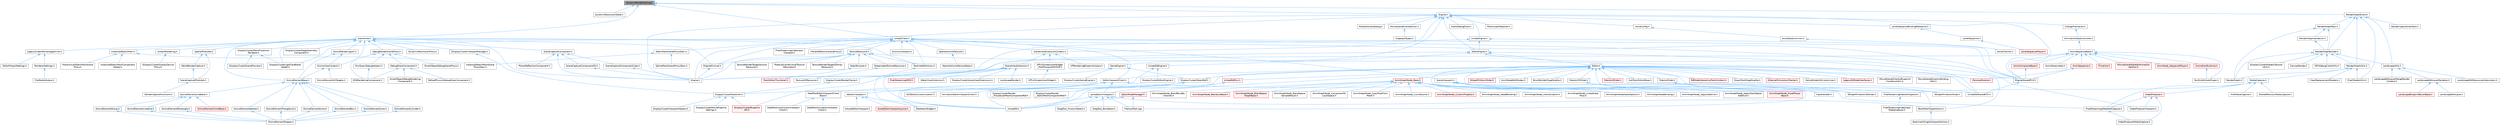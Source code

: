 digraph "DynamicRenderScaling.h"
{
 // INTERACTIVE_SVG=YES
 // LATEX_PDF_SIZE
  bgcolor="transparent";
  edge [fontname=Helvetica,fontsize=10,labelfontname=Helvetica,labelfontsize=10];
  node [fontname=Helvetica,fontsize=10,shape=box,height=0.2,width=0.4];
  Node1 [id="Node000001",label="DynamicRenderScaling.h",height=0.2,width=0.4,color="gray40", fillcolor="grey60", style="filled", fontcolor="black",tooltip=" "];
  Node1 -> Node2 [id="edge1_Node000001_Node000002",dir="back",color="steelblue1",style="solid",tooltip=" "];
  Node2 [id="Node000002",label="DynamicResolutionState.h",height=0.2,width=0.4,color="grey40", fillcolor="white", style="filled",URL="$df/d10/DynamicResolutionState_8h.html",tooltip=" "];
  Node1 -> Node3 [id="edge2_Node000001_Node000003",dir="back",color="steelblue1",style="solid",tooltip=" "];
  Node3 [id="Node000003",label="Engine.h",height=0.2,width=0.4,color="grey40", fillcolor="white", style="filled",URL="$d0/de7/Classes_2Engine_2Engine_8h.html",tooltip=" "];
  Node3 -> Node4 [id="edge3_Node000003_Node000004",dir="back",color="steelblue1",style="solid",tooltip=" "];
  Node4 [id="Node000004",label="AudioDebugDraw.h",height=0.2,width=0.4,color="grey40", fillcolor="white", style="filled",URL="$df/d56/AudioDebugDraw_8h.html",tooltip=" "];
  Node3 -> Node5 [id="edge4_Node000003_Node000005",dir="back",color="steelblue1",style="solid",tooltip=" "];
  Node5 [id="Node000005",label="ChangeTransactor.h",height=0.2,width=0.4,color="grey40", fillcolor="white", style="filled",URL="$d6/da1/ChangeTransactor_8h.html",tooltip=" "];
  Node5 -> Node6 [id="edge5_Node000005_Node000006",dir="back",color="steelblue1",style="solid",tooltip=" "];
  Node6 [id="Node000006",label="IAnimationDataController.h",height=0.2,width=0.4,color="grey40", fillcolor="white", style="filled",URL="$df/d22/IAnimationDataController_8h.html",tooltip=" "];
  Node6 -> Node7 [id="edge6_Node000006_Node000007",dir="back",color="steelblue1",style="solid",tooltip=" "];
  Node7 [id="Node000007",label="AnimSequenceBase.h",height=0.2,width=0.4,color="grey40", fillcolor="white", style="filled",URL="$db/d58/AnimSequenceBase_8h.html",tooltip=" "];
  Node7 -> Node8 [id="edge7_Node000007_Node000008",dir="back",color="steelblue1",style="solid",tooltip=" "];
  Node8 [id="Node000008",label="AnimCompositeBase.h",height=0.2,width=0.4,color="red", fillcolor="#FFF0F0", style="filled",URL="$de/dc9/AnimCompositeBase_8h.html",tooltip=" "];
  Node8 -> Node18 [id="edge8_Node000008_Node000018",dir="back",color="steelblue1",style="solid",tooltip=" "];
  Node18 [id="Node000018",label="EngineSharedPCH.h",height=0.2,width=0.4,color="grey40", fillcolor="white", style="filled",URL="$dc/dbb/EngineSharedPCH_8h.html",tooltip=" "];
  Node18 -> Node19 [id="edge9_Node000018_Node000019",dir="back",color="steelblue1",style="solid",tooltip=" "];
  Node19 [id="Node000019",label="UnrealEdSharedPCH.h",height=0.2,width=0.4,color="grey40", fillcolor="white", style="filled",URL="$d1/de6/UnrealEdSharedPCH_8h.html",tooltip=" "];
  Node7 -> Node22 [id="edge10_Node000007_Node000022",dir="back",color="steelblue1",style="solid",tooltip=" "];
  Node22 [id="Node000022",label="AnimNode_SequencePlayer.h",height=0.2,width=0.4,color="red", fillcolor="#FFF0F0", style="filled",URL="$d6/d7e/AnimNode__SequencePlayer_8h.html",tooltip=" "];
  Node7 -> Node24 [id="edge11_Node000007_Node000024",dir="back",color="steelblue1",style="solid",tooltip=" "];
  Node24 [id="Node000024",label="AnimSequence.h",height=0.2,width=0.4,color="red", fillcolor="#FFF0F0", style="filled",URL="$d0/d8a/AnimSequence_8h.html",tooltip=" "];
  Node24 -> Node18 [id="edge12_Node000024_Node000018",dir="back",color="steelblue1",style="solid",tooltip=" "];
  Node24 -> Node47 [id="edge13_Node000024_Node000047",dir="back",color="steelblue1",style="solid",tooltip=" "];
  Node47 [id="Node000047",label="PersonaModule.h",height=0.2,width=0.4,color="red", fillcolor="#FFF0F0", style="filled",URL="$de/d74/PersonaModule_8h.html",tooltip=" "];
  Node7 -> Node33 [id="edge14_Node000007_Node000033",dir="back",color="steelblue1",style="solid",tooltip=" "];
  Node33 [id="Node000033",label="AnimStreamable.h",height=0.2,width=0.4,color="grey40", fillcolor="white", style="filled",URL="$d1/d46/AnimStreamable_8h.html",tooltip=" "];
  Node7 -> Node49 [id="edge15_Node000007_Node000049",dir="back",color="steelblue1",style="solid",tooltip=" "];
  Node49 [id="Node000049",label="AnimationRuntime.h",height=0.2,width=0.4,color="red", fillcolor="#FFF0F0", style="filled",URL="$da/d93/AnimationRuntime_8h.html",tooltip=" "];
  Node49 -> Node165 [id="edge16_Node000049_Node000165",dir="back",color="steelblue1",style="solid",tooltip=" "];
  Node165 [id="Node000165",label="BuiltInAttributeTypes.h",height=0.2,width=0.4,color="grey40", fillcolor="white", style="filled",URL="$dc/dd0/BuiltInAttributeTypes_8h.html",tooltip=" "];
  Node7 -> Node165 [id="edge17_Node000007_Node000165",dir="back",color="steelblue1",style="solid",tooltip=" "];
  Node7 -> Node15 [id="edge18_Node000007_Node000015",dir="back",color="steelblue1",style="solid",tooltip=" "];
  Node15 [id="Node000015",label="Engine.h",height=0.2,width=0.4,color="grey40", fillcolor="white", style="filled",URL="$d1/d34/Public_2Engine_8h.html",tooltip=" "];
  Node7 -> Node18 [id="edge19_Node000007_Node000018",dir="back",color="steelblue1",style="solid",tooltip=" "];
  Node7 -> Node166 [id="edge20_Node000007_Node000166",dir="back",color="steelblue1",style="solid",tooltip=" "];
  Node166 [id="Node000166",label="ITimeline.h",height=0.2,width=0.4,color="red", fillcolor="#FFF0F0", style="filled",URL="$d9/d1c/ITimeline_8h.html",tooltip=" "];
  Node7 -> Node173 [id="edge21_Node000007_Node000173",dir="back",color="steelblue1",style="solid",tooltip=" "];
  Node173 [id="Node000173",label="MovieSceneSkeletalAnimation\lSection.h",height=0.2,width=0.4,color="red", fillcolor="#FFF0F0", style="filled",URL="$de/d52/MovieSceneSkeletalAnimationSection_8h.html",tooltip=" "];
  Node3 -> Node175 [id="edge22_Node000003_Node000175",dir="back",color="steelblue1",style="solid",tooltip=" "];
  Node175 [id="Node000175",label="EditorEngine.h",height=0.2,width=0.4,color="grey40", fillcolor="white", style="filled",URL="$da/d0c/EditorEngine_8h.html",tooltip=" "];
  Node175 -> Node176 [id="edge23_Node000175_Node000176",dir="back",color="steelblue1",style="solid",tooltip=" "];
  Node176 [id="Node000176",label="BookMarkTypeActions.h",height=0.2,width=0.4,color="grey40", fillcolor="white", style="filled",URL="$d0/d2f/BookMarkTypeActions_8h.html",tooltip=" "];
  Node176 -> Node177 [id="edge24_Node000176_Node000177",dir="back",color="steelblue1",style="solid",tooltip=" "];
  Node177 [id="Node000177",label="BookmarkSingleViewportActions.h",height=0.2,width=0.4,color="grey40", fillcolor="white", style="filled",URL="$d3/dd5/BookmarkSingleViewportActions_8h.html",tooltip=" "];
  Node175 -> Node178 [id="edge25_Node000175_Node000178",dir="back",color="steelblue1",style="solid",tooltip=" "];
  Node178 [id="Node000178",label="Editor.h",height=0.2,width=0.4,color="grey40", fillcolor="white", style="filled",URL="$de/d6e/Editor_8h.html",tooltip=" "];
  Node178 -> Node56 [id="edge26_Node000178_Node000056",dir="back",color="steelblue1",style="solid",tooltip=" "];
  Node56 [id="Node000056",label="AnimGraphNode_Base.h",height=0.2,width=0.4,color="red", fillcolor="#FFF0F0", style="filled",URL="$d0/dfb/AnimGraphNode__Base_8h.html",tooltip=" "];
  Node56 -> Node57 [id="edge27_Node000056_Node000057",dir="back",color="steelblue1",style="solid",tooltip=" "];
  Node57 [id="Node000057",label="AnimGraphNodeAlphaOptions.h",height=0.2,width=0.4,color="grey40", fillcolor="white", style="filled",URL="$d6/df6/AnimGraphNodeAlphaOptions_8h.html",tooltip=" "];
  Node56 -> Node58 [id="edge28_Node000056_Node000058",dir="back",color="steelblue1",style="solid",tooltip=" "];
  Node58 [id="Node000058",label="AnimGraphNodeBinding.h",height=0.2,width=0.4,color="grey40", fillcolor="white", style="filled",URL="$d6/d3b/AnimGraphNodeBinding_8h.html",tooltip=" "];
  Node56 -> Node59 [id="edge29_Node000056_Node000059",dir="back",color="steelblue1",style="solid",tooltip=" "];
  Node59 [id="Node000059",label="AnimGraphNode_ApplyAdditive.h",height=0.2,width=0.4,color="grey40", fillcolor="white", style="filled",URL="$da/d67/AnimGraphNode__ApplyAdditive_8h.html",tooltip=" "];
  Node56 -> Node60 [id="edge30_Node000056_Node000060",dir="back",color="steelblue1",style="solid",tooltip=" "];
  Node60 [id="Node000060",label="AnimGraphNode_ApplyMeshSpace\lAdditive.h",height=0.2,width=0.4,color="grey40", fillcolor="white", style="filled",URL="$dd/dc4/AnimGraphNode__ApplyMeshSpaceAdditive_8h.html",tooltip=" "];
  Node56 -> Node61 [id="edge31_Node000056_Node000061",dir="back",color="steelblue1",style="solid",tooltip=" "];
  Node61 [id="Node000061",label="AnimGraphNode_AssetPlayer\lBase.h",height=0.2,width=0.4,color="red", fillcolor="#FFF0F0", style="filled",URL="$d1/d4f/AnimGraphNode__AssetPlayerBase_8h.html",tooltip=" "];
  Node56 -> Node72 [id="edge32_Node000056_Node000072",dir="back",color="steelblue1",style="solid",tooltip=" "];
  Node72 [id="Node000072",label="AnimGraphNode_BlendBoneBy\lChannel.h",height=0.2,width=0.4,color="grey40", fillcolor="white", style="filled",URL="$de/da9/AnimGraphNode__BlendBoneByChannel_8h.html",tooltip=" "];
  Node56 -> Node73 [id="edge33_Node000056_Node000073",dir="back",color="steelblue1",style="solid",tooltip=" "];
  Node73 [id="Node000073",label="AnimGraphNode_BlendListBase.h",height=0.2,width=0.4,color="red", fillcolor="#FFF0F0", style="filled",URL="$d7/d20/AnimGraphNode__BlendListBase_8h.html",tooltip=" "];
  Node56 -> Node78 [id="edge34_Node000056_Node000078",dir="back",color="steelblue1",style="solid",tooltip=" "];
  Node78 [id="Node000078",label="AnimGraphNode_BlendSpace\lGraphBase.h",height=0.2,width=0.4,color="red", fillcolor="#FFF0F0", style="filled",URL="$d6/d44/AnimGraphNode__BlendSpaceGraphBase_8h.html",tooltip=" "];
  Node56 -> Node81 [id="edge35_Node000056_Node000081",dir="back",color="steelblue1",style="solid",tooltip=" "];
  Node81 [id="Node000081",label="AnimGraphNode_BlendSpace\lSampleResult.h",height=0.2,width=0.4,color="grey40", fillcolor="white", style="filled",URL="$de/df8/AnimGraphNode__BlendSpaceSampleResult_8h.html",tooltip=" "];
  Node56 -> Node82 [id="edge36_Node000056_Node000082",dir="back",color="steelblue1",style="solid",tooltip=" "];
  Node82 [id="Node000082",label="AnimGraphNode_ComponentTo\lLocalSpace.h",height=0.2,width=0.4,color="grey40", fillcolor="white", style="filled",URL="$d1/d3f/AnimGraphNode__ComponentToLocalSpace_8h.html",tooltip=" "];
  Node56 -> Node83 [id="edge37_Node000056_Node000083",dir="back",color="steelblue1",style="solid",tooltip=" "];
  Node83 [id="Node000083",label="AnimGraphNode_CopyPoseFrom\lMesh.h",height=0.2,width=0.4,color="grey40", fillcolor="white", style="filled",URL="$d6/d71/AnimGraphNode__CopyPoseFromMesh_8h.html",tooltip=" "];
  Node56 -> Node84 [id="edge38_Node000056_Node000084",dir="back",color="steelblue1",style="solid",tooltip=" "];
  Node84 [id="Node000084",label="AnimGraphNode_CurveSource.h",height=0.2,width=0.4,color="grey40", fillcolor="white", style="filled",URL="$dc/de5/AnimGraphNode__CurveSource_8h.html",tooltip=" "];
  Node56 -> Node85 [id="edge39_Node000056_Node000085",dir="back",color="steelblue1",style="solid",tooltip=" "];
  Node85 [id="Node000085",label="AnimGraphNode_CustomProperty.h",height=0.2,width=0.4,color="red", fillcolor="#FFF0F0", style="filled",URL="$d8/d3f/AnimGraphNode__CustomProperty_8h.html",tooltip=" "];
  Node56 -> Node89 [id="edge40_Node000056_Node000089",dir="back",color="steelblue1",style="solid",tooltip=" "];
  Node89 [id="Node000089",label="AnimGraphNode_DeadBlending.h",height=0.2,width=0.4,color="grey40", fillcolor="white", style="filled",URL="$d8/d73/AnimGraphNode__DeadBlending_8h.html",tooltip=" "];
  Node56 -> Node90 [id="edge41_Node000056_Node000090",dir="back",color="steelblue1",style="solid",tooltip=" "];
  Node90 [id="Node000090",label="AnimGraphNode_Inertialization.h",height=0.2,width=0.4,color="grey40", fillcolor="white", style="filled",URL="$d7/d66/AnimGraphNode__Inertialization_8h.html",tooltip=" "];
  Node56 -> Node91 [id="edge42_Node000056_Node000091",dir="back",color="steelblue1",style="solid",tooltip=" "];
  Node91 [id="Node000091",label="AnimGraphNode_LinkedInput\lPose.h",height=0.2,width=0.4,color="grey40", fillcolor="white", style="filled",URL="$d7/d8c/AnimGraphNode__LinkedInputPose_8h.html",tooltip=" "];
  Node178 -> Node179 [id="edge43_Node000178_Node000179",dir="back",color="steelblue1",style="solid",tooltip=" "];
  Node179 [id="Node000179",label="AnimNodeEditModes.h",height=0.2,width=0.4,color="grey40", fillcolor="white", style="filled",URL="$db/dde/AnimNodeEditModes_8h.html",tooltip=" "];
  Node178 -> Node176 [id="edge44_Node000178_Node000176",dir="back",color="steelblue1",style="solid",tooltip=" "];
  Node178 -> Node180 [id="edge45_Node000178_Node000180",dir="back",color="steelblue1",style="solid",tooltip=" "];
  Node180 [id="Node000180",label="BrushBuilderDragDropOp.h",height=0.2,width=0.4,color="grey40", fillcolor="white", style="filled",URL="$d9/d56/BrushBuilderDragDropOp_8h.html",tooltip=" "];
  Node178 -> Node181 [id="edge46_Node000178_Node000181",dir="back",color="steelblue1",style="solid",tooltip=" "];
  Node181 [id="Node000181",label="DisplayClusterObjectRef.h",height=0.2,width=0.4,color="grey40", fillcolor="white", style="filled",URL="$d9/d87/DisplayClusterObjectRef_8h.html",tooltip=" "];
  Node181 -> Node182 [id="edge47_Node000181_Node000182",dir="back",color="steelblue1",style="solid",tooltip=" "];
  Node182 [id="Node000182",label="DisplayClusterRender\l_ProceduralMeshComponentRef.h",height=0.2,width=0.4,color="grey40", fillcolor="white", style="filled",URL="$da/dbe/DisplayClusterRender__ProceduralMeshComponentRef_8h.html",tooltip=" "];
  Node181 -> Node183 [id="edge48_Node000181_Node000183",dir="back",color="steelblue1",style="solid",tooltip=" "];
  Node183 [id="Node000183",label="DisplayClusterRender\l_StaticMeshComponentRef.h",height=0.2,width=0.4,color="grey40", fillcolor="white", style="filled",URL="$dd/d84/DisplayClusterRender__StaticMeshComponentRef_8h.html",tooltip=" "];
  Node181 -> Node184 [id="edge49_Node000181_Node000184",dir="back",color="steelblue1",style="solid",tooltip=" "];
  Node184 [id="Node000184",label="DisplayClusterRootActor.h",height=0.2,width=0.4,color="grey40", fillcolor="white", style="filled",URL="$d0/d41/DisplayClusterRootActor_8h.html",tooltip=" "];
  Node184 -> Node185 [id="edge50_Node000184_Node000185",dir="back",color="steelblue1",style="solid",tooltip=" "];
  Node185 [id="Node000185",label="DisplayClusterMoviePipeline\lSettings.h",height=0.2,width=0.4,color="grey40", fillcolor="white", style="filled",URL="$d7/d56/DisplayClusterMoviePipelineSettings_8h.html",tooltip=" "];
  Node184 -> Node186 [id="edge51_Node000184_Node000186",dir="back",color="steelblue1",style="solid",tooltip=" "];
  Node186 [id="Node000186",label="DisplayClusterViewportHelpers.h",height=0.2,width=0.4,color="grey40", fillcolor="white", style="filled",URL="$d6/d8b/DisplayClusterViewportHelpers_8h.html",tooltip=" "];
  Node184 -> Node187 [id="edge52_Node000184_Node000187",dir="back",color="steelblue1",style="solid",tooltip=" "];
  Node187 [id="Node000187",label="IDisplayClusterBlueprint\lAPI.h",height=0.2,width=0.4,color="red", fillcolor="#FFF0F0", style="filled",URL="$d6/dd6/IDisplayClusterBlueprintAPI_8h.html",tooltip=" "];
  Node178 -> Node189 [id="edge53_Node000178_Node000189",dir="back",color="steelblue1",style="solid",tooltip=" "];
  Node189 [id="Node000189",label="EdModeInteractiveToolsContext.h",height=0.2,width=0.4,color="red", fillcolor="#FFF0F0", style="filled",URL="$d7/da4/EdModeInteractiveToolsContext_8h.html",tooltip=" "];
  Node178 -> Node192 [id="edge54_Node000178_Node000192",dir="back",color="steelblue1",style="solid",tooltip=" "];
  Node192 [id="Node000192",label="EditorModeManager.h",height=0.2,width=0.4,color="red", fillcolor="#FFF0F0", style="filled",URL="$d9/dca/EditorModeManager_8h.html",tooltip=" "];
  Node192 -> Node191 [id="edge55_Node000192_Node000191",dir="back",color="steelblue1",style="solid",tooltip=" "];
  Node191 [id="Node000191",label="FractureTool.cpp",height=0.2,width=0.4,color="grey40", fillcolor="white", style="filled",URL="$dc/d9a/FractureTool_8cpp.html",tooltip=" "];
  Node192 -> Node17 [id="edge56_Node000192_Node000017",dir="back",color="steelblue1",style="solid",tooltip=" "];
  Node17 [id="Node000017",label="UnrealEd.h",height=0.2,width=0.4,color="grey40", fillcolor="white", style="filled",URL="$d2/d5f/UnrealEd_8h.html",tooltip=" "];
  Node178 -> Node198 [id="edge57_Node000178_Node000198",dir="back",color="steelblue1",style="solid",tooltip=" "];
  Node198 [id="Node000198",label="EditorViewportClient.h",height=0.2,width=0.4,color="grey40", fillcolor="white", style="filled",URL="$d4/d41/EditorViewportClient_8h.html",tooltip=" "];
  Node198 -> Node199 [id="edge58_Node000198_Node000199",dir="back",color="steelblue1",style="solid",tooltip=" "];
  Node199 [id="Node000199",label="AnimationEditorViewportClient.h",height=0.2,width=0.4,color="grey40", fillcolor="white", style="filled",URL="$d1/d45/AnimationEditorViewportClient_8h.html",tooltip=" "];
  Node198 -> Node200 [id="edge59_Node000198_Node000200",dir="back",color="steelblue1",style="solid",tooltip=" "];
  Node200 [id="Node000200",label="DataflowEditorViewportClient\lBase.h",height=0.2,width=0.4,color="grey40", fillcolor="white", style="filled",URL="$d8/ddd/DataflowEditorViewportClientBase_8h.html",tooltip=" "];
  Node200 -> Node201 [id="edge60_Node000200_Node000201",dir="back",color="steelblue1",style="solid",tooltip=" "];
  Node201 [id="Node000201",label="DataflowConstructionViewport\lClient.h",height=0.2,width=0.4,color="grey40", fillcolor="white", style="filled",URL="$d5/da1/DataflowConstructionViewportClient_8h.html",tooltip=" "];
  Node200 -> Node202 [id="edge61_Node000200_Node000202",dir="back",color="steelblue1",style="solid",tooltip=" "];
  Node202 [id="Node000202",label="DataflowSimulationViewport\lClient.h",height=0.2,width=0.4,color="grey40", fillcolor="white", style="filled",URL="$da/d6a/DataflowSimulationViewportClient_8h.html",tooltip=" "];
  Node198 -> Node203 [id="edge62_Node000198_Node000203",dir="back",color="steelblue1",style="solid",tooltip=" "];
  Node203 [id="Node000203",label="ISCSEditorCustomization.h",height=0.2,width=0.4,color="grey40", fillcolor="white", style="filled",URL="$de/d19/ISCSEditorCustomization_8h.html",tooltip=" "];
  Node198 -> Node204 [id="edge63_Node000198_Node000204",dir="back",color="steelblue1",style="solid",tooltip=" "];
  Node204 [id="Node000204",label="LevelEditorViewport.h",height=0.2,width=0.4,color="grey40", fillcolor="white", style="filled",URL="$d4/ddf/LevelEditorViewport_8h.html",tooltip=" "];
  Node204 -> Node176 [id="edge64_Node000204_Node000176",dir="back",color="steelblue1",style="solid",tooltip=" "];
  Node204 -> Node205 [id="edge65_Node000204_Node000205",dir="back",color="steelblue1",style="solid",tooltip=" "];
  Node205 [id="Node000205",label="DragTool_BoxSelect.h",height=0.2,width=0.4,color="grey40", fillcolor="white", style="filled",URL="$da/dbf/DragTool__BoxSelect_8h.html",tooltip=" "];
  Node204 -> Node206 [id="edge66_Node000204_Node000206",dir="back",color="steelblue1",style="solid",tooltip=" "];
  Node206 [id="Node000206",label="DragTool_FrustumSelect.h",height=0.2,width=0.4,color="grey40", fillcolor="white", style="filled",URL="$db/de7/DragTool__FrustumSelect_8h.html",tooltip=" "];
  Node204 -> Node191 [id="edge67_Node000204_Node000191",dir="back",color="steelblue1",style="solid",tooltip=" "];
  Node204 -> Node17 [id="edge68_Node000204_Node000017",dir="back",color="steelblue1",style="solid",tooltip=" "];
  Node198 -> Node207 [id="edge69_Node000198_Node000207",dir="back",color="steelblue1",style="solid",tooltip=" "];
  Node207 [id="Node000207",label="SEditorViewport.h",height=0.2,width=0.4,color="grey40", fillcolor="white", style="filled",URL="$dd/de0/SEditorViewport_8h.html",tooltip=" "];
  Node207 -> Node208 [id="edge70_Node000207_Node000208",dir="back",color="steelblue1",style="solid",tooltip=" "];
  Node208 [id="Node000208",label="AssetEditorViewportLayout.h",height=0.2,width=0.4,color="red", fillcolor="#FFF0F0", style="filled",URL="$df/d46/AssetEditorViewportLayout_8h.html",tooltip=" "];
  Node207 -> Node216 [id="edge71_Node000207_Node000216",dir="back",color="steelblue1",style="solid",tooltip=" "];
  Node216 [id="Node000216",label="SAssetEditorViewport.h",height=0.2,width=0.4,color="grey40", fillcolor="white", style="filled",URL="$df/d5a/SAssetEditorViewport_8h.html",tooltip=" "];
  Node207 -> Node217 [id="edge72_Node000207_Node000217",dir="back",color="steelblue1",style="solid",tooltip=" "];
  Node217 [id="Node000217",label="SSkeletonWidget.h",height=0.2,width=0.4,color="grey40", fillcolor="white", style="filled",URL="$dd/da7/SSkeletonWidget_8h.html",tooltip=" "];
  Node198 -> Node217 [id="edge73_Node000198_Node000217",dir="back",color="steelblue1",style="solid",tooltip=" "];
  Node198 -> Node17 [id="edge74_Node000198_Node000017",dir="back",color="steelblue1",style="solid",tooltip=" "];
  Node198 -> Node19 [id="edge75_Node000198_Node000019",dir="back",color="steelblue1",style="solid",tooltip=" "];
  Node178 -> Node218 [id="edge76_Node000178_Node000218",dir="back",color="steelblue1",style="solid",tooltip=" "];
  Node218 [id="Node000218",label="ExportTextDragDropOp.h",height=0.2,width=0.4,color="grey40", fillcolor="white", style="filled",URL="$de/d5c/ExportTextDragDropOp_8h.html",tooltip=" "];
  Node178 -> Node219 [id="edge77_Node000178_Node000219",dir="back",color="steelblue1",style="solid",tooltip=" "];
  Node219 [id="Node000219",label="ExternalDirtyActorsTracker.h",height=0.2,width=0.4,color="red", fillcolor="#FFF0F0", style="filled",URL="$db/d89/ExternalDirtyActorsTracker_8h.html",tooltip=" "];
  Node178 -> Node191 [id="edge78_Node000178_Node000191",dir="back",color="steelblue1",style="solid",tooltip=" "];
  Node178 -> Node238 [id="edge79_Node000178_Node000238",dir="back",color="steelblue1",style="solid",tooltip=" "];
  Node238 [id="Node000238",label="GameModeInfoCustomizer.h",height=0.2,width=0.4,color="grey40", fillcolor="white", style="filled",URL="$d5/df3/GameModeInfoCustomizer_8h.html",tooltip=" "];
  Node178 -> Node239 [id="edge80_Node000178_Node000239",dir="back",color="steelblue1",style="solid",tooltip=" "];
  Node239 [id="Node000239",label="LegacyEdModeInterfaces.h",height=0.2,width=0.4,color="red", fillcolor="#FFF0F0", style="filled",URL="$da/d0a/LegacyEdModeInterfaces_8h.html",tooltip=" "];
  Node178 -> Node246 [id="edge81_Node000178_Node000246",dir="back",color="steelblue1",style="solid",tooltip=" "];
  Node246 [id="Node000246",label="MovieSceneDirectorBlueprint\lConditionUtils.h",height=0.2,width=0.4,color="grey40", fillcolor="white", style="filled",URL="$d4/d8a/MovieSceneDirectorBlueprintConditionUtils_8h.html",tooltip=" "];
  Node178 -> Node247 [id="edge82_Node000178_Node000247",dir="back",color="steelblue1",style="solid",tooltip=" "];
  Node247 [id="Node000247",label="MovieSceneDynamicBinding\lUtils.h",height=0.2,width=0.4,color="grey40", fillcolor="white", style="filled",URL="$df/dce/MovieSceneDynamicBindingUtils_8h.html",tooltip=" "];
  Node178 -> Node47 [id="edge83_Node000178_Node000047",dir="back",color="steelblue1",style="solid",tooltip=" "];
  Node178 -> Node248 [id="edge84_Node000178_Node000248",dir="back",color="steelblue1",style="solid",tooltip=" "];
  Node248 [id="Node000248",label="SGraphPinNumSlider.h",height=0.2,width=0.4,color="red", fillcolor="#FFF0F0", style="filled",URL="$d5/d00/SGraphPinNumSlider_8h.html",tooltip=" "];
  Node178 -> Node250 [id="edge85_Node000178_Node000250",dir="back",color="steelblue1",style="solid",tooltip=" "];
  Node250 [id="Node000250",label="SGraphPinVector2DSlider.h",height=0.2,width=0.4,color="grey40", fillcolor="white", style="filled",URL="$d7/d05/SGraphPinVector2DSlider_8h.html",tooltip=" "];
  Node178 -> Node251 [id="edge86_Node000178_Node000251",dir="back",color="steelblue1",style="solid",tooltip=" "];
  Node251 [id="Node000251",label="SGraphPinVectorSlider.h",height=0.2,width=0.4,color="grey40", fillcolor="white", style="filled",URL="$dc/d38/SGraphPinVectorSlider_8h.html",tooltip=" "];
  Node178 -> Node252 [id="edge87_Node000178_Node000252",dir="back",color="steelblue1",style="solid",tooltip=" "];
  Node252 [id="Node000252",label="SVector2DSlider.h",height=0.2,width=0.4,color="grey40", fillcolor="white", style="filled",URL="$de/d67/SVector2DSlider_8h.html",tooltip=" "];
  Node252 -> Node250 [id="edge88_Node000252_Node000250",dir="back",color="steelblue1",style="solid",tooltip=" "];
  Node178 -> Node253 [id="edge89_Node000178_Node000253",dir="back",color="steelblue1",style="solid",tooltip=" "];
  Node253 [id="Node000253",label="SVector4Slider.h",height=0.2,width=0.4,color="red", fillcolor="#FFF0F0", style="filled",URL="$d4/dec/SVector4Slider_8h.html",tooltip=" "];
  Node178 -> Node255 [id="edge90_Node000178_Node000255",dir="back",color="steelblue1",style="solid",tooltip=" "];
  Node255 [id="Node000255",label="SVectorSlider.h",height=0.2,width=0.4,color="grey40", fillcolor="white", style="filled",URL="$d2/db5/SVectorSlider_8h.html",tooltip=" "];
  Node255 -> Node251 [id="edge91_Node000255_Node000251",dir="back",color="steelblue1",style="solid",tooltip=" "];
  Node178 -> Node256 [id="edge92_Node000178_Node000256",dir="back",color="steelblue1",style="solid",tooltip=" "];
  Node256 [id="Node000256",label="SubTrackEditorBase.h",height=0.2,width=0.4,color="grey40", fillcolor="white", style="filled",URL="$db/d33/SubTrackEditorBase_8h.html",tooltip=" "];
  Node178 -> Node17 [id="edge93_Node000178_Node000017",dir="back",color="steelblue1",style="solid",tooltip=" "];
  Node178 -> Node257 [id="edge94_Node000178_Node000257",dir="back",color="steelblue1",style="solid",tooltip=" "];
  Node257 [id="Node000257",label="UnrealEdMisc.h",height=0.2,width=0.4,color="red", fillcolor="#FFF0F0", style="filled",URL="$da/d70/UnrealEdMisc_8h.html",tooltip=" "];
  Node257 -> Node204 [id="edge95_Node000257_Node000204",dir="back",color="steelblue1",style="solid",tooltip=" "];
  Node257 -> Node17 [id="edge96_Node000257_Node000017",dir="back",color="steelblue1",style="solid",tooltip=" "];
  Node178 -> Node19 [id="edge97_Node000178_Node000019",dir="back",color="steelblue1",style="solid",tooltip=" "];
  Node175 -> Node17 [id="edge98_Node000175_Node000017",dir="back",color="steelblue1",style="solid",tooltip=" "];
  Node175 -> Node316 [id="edge99_Node000175_Node000316",dir="back",color="steelblue1",style="solid",tooltip=" "];
  Node316 [id="Node000316",label="UnrealEdEngine.h",height=0.2,width=0.4,color="grey40", fillcolor="white", style="filled",URL="$d2/d51/UnrealEdEngine_8h.html",tooltip=" "];
  Node316 -> Node317 [id="edge100_Node000316_Node000317",dir="back",color="steelblue1",style="solid",tooltip=" "];
  Node317 [id="Node000317",label="DisplayClusterEditorEngine.h",height=0.2,width=0.4,color="grey40", fillcolor="white", style="filled",URL="$d3/d58/DisplayClusterEditorEngine_8h.html",tooltip=" "];
  Node316 -> Node17 [id="edge101_Node000316_Node000017",dir="back",color="steelblue1",style="solid",tooltip=" "];
  Node175 -> Node19 [id="edge102_Node000175_Node000019",dir="back",color="steelblue1",style="solid",tooltip=" "];
  Node3 -> Node15 [id="edge103_Node000003_Node000015",dir="back",color="steelblue1",style="solid",tooltip=" "];
  Node3 -> Node18 [id="edge104_Node000003_Node000018",dir="back",color="steelblue1",style="solid",tooltip=" "];
  Node3 -> Node318 [id="edge105_Node000003_Node000318",dir="back",color="steelblue1",style="solid",tooltip=" "];
  Node318 [id="Node000318",label="GameEngine.h",height=0.2,width=0.4,color="grey40", fillcolor="white", style="filled",URL="$d7/d1f/GameEngine_8h.html",tooltip=" "];
  Node318 -> Node319 [id="edge106_Node000318_Node000319",dir="back",color="steelblue1",style="solid",tooltip=" "];
  Node319 [id="Node000319",label="DisplayClusterGameEngine.h",height=0.2,width=0.4,color="grey40", fillcolor="white", style="filled",URL="$da/d8f/DisplayClusterGameEngine_8h.html",tooltip=" "];
  Node318 -> Node181 [id="edge107_Node000318_Node000181",dir="back",color="steelblue1",style="solid",tooltip=" "];
  Node318 -> Node15 [id="edge108_Node000318_Node000015",dir="back",color="steelblue1",style="solid",tooltip=" "];
  Node3 -> Node320 [id="edge109_Node000003_Node000320",dir="back",color="steelblue1",style="solid",tooltip=" "];
  Node320 [id="Node000320",label="LevelSequenceBindingReference.h",height=0.2,width=0.4,color="grey40", fillcolor="white", style="filled",URL="$d9/dbe/LevelSequenceBindingReference_8h.html",tooltip=" "];
  Node320 -> Node321 [id="edge110_Node000320_Node000321",dir="back",color="steelblue1",style="solid",tooltip=" "];
  Node321 [id="Node000321",label="LevelSequence.h",height=0.2,width=0.4,color="grey40", fillcolor="white", style="filled",URL="$de/d1c/LevelSequence_8h.html",tooltip=" "];
  Node321 -> Node322 [id="edge111_Node000321_Node000322",dir="back",color="steelblue1",style="solid",tooltip=" "];
  Node322 [id="Node000322",label="LevelSequencePlayer.h",height=0.2,width=0.4,color="red", fillcolor="#FFF0F0", style="filled",URL="$d0/d5e/LevelSequencePlayer_8h.html",tooltip=" "];
  Node3 -> Node325 [id="edge112_Node000003_Node000325",dir="back",color="steelblue1",style="solid",tooltip=" "];
  Node325 [id="Node000325",label="MallocLeakReporter.h",height=0.2,width=0.4,color="grey40", fillcolor="white", style="filled",URL="$d1/d52/MallocLeakReporter_8h.html",tooltip=" "];
  Node3 -> Node326 [id="edge113_Node000003_Node000326",dir="back",color="steelblue1",style="solid",tooltip=" "];
  Node326 [id="Node000326",label="MediaIOAudioDebug.h",height=0.2,width=0.4,color="grey40", fillcolor="white", style="filled",URL="$d6/d0c/MediaIOAudioDebug_8h.html",tooltip=" "];
  Node3 -> Node327 [id="edge114_Node000003_Node000327",dir="back",color="steelblue1",style="solid",tooltip=" "];
  Node327 [id="Node000327",label="MovieSceneEventSection.h",height=0.2,width=0.4,color="grey40", fillcolor="white", style="filled",URL="$d6/dc4/MovieSceneEventSection_8h.html",tooltip=" "];
  Node327 -> Node328 [id="edge115_Node000327_Node000328",dir="back",color="steelblue1",style="solid",tooltip=" "];
  Node328 [id="Node000328",label="ClipboardTypes.h",height=0.2,width=0.4,color="grey40", fillcolor="white", style="filled",URL="$d2/dc6/ClipboardTypes_8h.html",tooltip=" "];
  Node3 -> Node329 [id="edge116_Node000003_Node000329",dir="back",color="steelblue1",style="solid",tooltip=" "];
  Node329 [id="Node000329",label="SceneViewExtensionContext.h",height=0.2,width=0.4,color="grey40", fillcolor="white", style="filled",URL="$d6/d1c/SceneViewExtensionContext_8h.html",tooltip=" "];
  Node329 -> Node330 [id="edge117_Node000329_Node000330",dir="back",color="steelblue1",style="solid",tooltip=" "];
  Node330 [id="Node000330",label="SceneViewExtension.h",height=0.2,width=0.4,color="grey40", fillcolor="white", style="filled",URL="$d0/d0d/SceneViewExtension_8h.html",tooltip=" "];
  Node330 -> Node331 [id="edge118_Node000330_Node000331",dir="back",color="steelblue1",style="solid",tooltip=" "];
  Node331 [id="Node000331",label="DisplayClusterRenderFrame.h",height=0.2,width=0.4,color="grey40", fillcolor="white", style="filled",URL="$d2/d86/DisplayClusterRenderFrame_8h.html",tooltip=" "];
  Node331 -> Node184 [id="edge119_Node000331_Node000184",dir="back",color="steelblue1",style="solid",tooltip=" "];
  Node330 -> Node332 [id="edge120_Node000330_Node000332",dir="back",color="steelblue1",style="solid",tooltip=" "];
  Node332 [id="Node000332",label="DisplayClusterSceneViewExtensions.h",height=0.2,width=0.4,color="grey40", fillcolor="white", style="filled",URL="$db/dda/DisplayClusterSceneViewExtensions_8h.html",tooltip=" "];
  Node330 -> Node187 [id="edge121_Node000330_Node000187",dir="back",color="steelblue1",style="solid",tooltip=" "];
  Node330 -> Node333 [id="edge122_Node000330_Node000333",dir="back",color="steelblue1",style="solid",tooltip=" "];
  Node333 [id="Node000333",label="LandscapeRender.h",height=0.2,width=0.4,color="grey40", fillcolor="white", style="filled",URL="$df/d67/LandscapeRender_8h.html",tooltip=" "];
  Node330 -> Node334 [id="edge123_Node000330_Node000334",dir="back",color="steelblue1",style="solid",tooltip=" "];
  Node334 [id="Node000334",label="PixelStreamingHMD.h",height=0.2,width=0.4,color="red", fillcolor="#FFF0F0", style="filled",URL="$de/dbd/PixelStreamingHMD_8h.html",tooltip=" "];
  Node330 -> Node336 [id="edge124_Node000330_Node000336",dir="back",color="steelblue1",style="solid",tooltip=" "];
  Node336 [id="Node000336",label="WaterViewExtension.h",height=0.2,width=0.4,color="grey40", fillcolor="white", style="filled",URL="$d0/d46/WaterViewExtension_8h.html",tooltip=" "];
  Node329 -> Node337 [id="edge125_Node000329_Node000337",dir="back",color="steelblue1",style="solid",tooltip=" "];
  Node337 [id="Node000337",label="VPFullScreenUserWidget\l_PostProcessWithSVE.h",height=0.2,width=0.4,color="grey40", fillcolor="white", style="filled",URL="$d3/d04/VPFullScreenUserWidget__PostProcessWithSVE_8h.html",tooltip=" "];
  Node337 -> Node338 [id="edge126_Node000337_Node000338",dir="back",color="steelblue1",style="solid",tooltip=" "];
  Node338 [id="Node000338",label="VPFullScreenUserWidget.h",height=0.2,width=0.4,color="grey40", fillcolor="white", style="filled",URL="$d5/d53/VPFullScreenUserWidget_8h.html",tooltip=" "];
  Node329 -> Node339 [id="edge127_Node000329_Node000339",dir="back",color="steelblue1",style="solid",tooltip=" "];
  Node339 [id="Node000339",label="VPRenderingBlueprintLibrary.h",height=0.2,width=0.4,color="grey40", fillcolor="white", style="filled",URL="$d6/d6f/VPRenderingBlueprintLibrary_8h.html",tooltip=" "];
  Node3 -> Node340 [id="edge128_Node000003_Node000340",dir="back",color="steelblue1",style="solid",tooltip=" "];
  Node340 [id="Node000340",label="StaticMeshSceneProxyDesc.h",height=0.2,width=0.4,color="grey40", fillcolor="white", style="filled",URL="$d0/d31/StaticMeshSceneProxyDesc_8h.html",tooltip=" "];
  Node340 -> Node341 [id="edge129_Node000340_Node000341",dir="back",color="steelblue1",style="solid",tooltip=" "];
  Node341 [id="Node000341",label="InstancedStaticMeshScene\lProxyDesc.h",height=0.2,width=0.4,color="grey40", fillcolor="white", style="filled",URL="$db/dcf/InstancedStaticMeshSceneProxyDesc_8h.html",tooltip=" "];
  Node340 -> Node342 [id="edge130_Node000340_Node000342",dir="back",color="steelblue1",style="solid",tooltip=" "];
  Node342 [id="Node000342",label="SplineMeshSceneProxyDesc.h",height=0.2,width=0.4,color="grey40", fillcolor="white", style="filled",URL="$db/d1b/SplineMeshSceneProxyDesc_8h.html",tooltip=" "];
  Node3 -> Node343 [id="edge131_Node000003_Node000343",dir="back",color="steelblue1",style="solid",tooltip=" "];
  Node343 [id="Node000343",label="UnrealEngine.h",height=0.2,width=0.4,color="grey40", fillcolor="white", style="filled",URL="$d1/d4b/UnrealEngine_8h.html",tooltip=" "];
  Node343 -> Node175 [id="edge132_Node000343_Node000175",dir="back",color="steelblue1",style="solid",tooltip=" "];
  Node343 -> Node15 [id="edge133_Node000343_Node000015",dir="back",color="steelblue1",style="solid",tooltip=" "];
  Node343 -> Node18 [id="edge134_Node000343_Node000018",dir="back",color="steelblue1",style="solid",tooltip=" "];
  Node3 -> Node344 [id="edge135_Node000003_Node000344",dir="back",color="steelblue1",style="solid",tooltip=" "];
  Node344 [id="Node000344",label="VoiceConfig.h",height=0.2,width=0.4,color="grey40", fillcolor="white", style="filled",URL="$d4/dbb/VoiceConfig_8h.html",tooltip=" "];
  Node344 -> Node345 [id="edge136_Node000344_Node000345",dir="back",color="steelblue1",style="solid",tooltip=" "];
  Node345 [id="Node000345",label="VoiceDataCommon.h",height=0.2,width=0.4,color="grey40", fillcolor="white", style="filled",URL="$d0/d91/VoiceDataCommon_8h.html",tooltip=" "];
  Node345 -> Node346 [id="edge137_Node000345_Node000346",dir="back",color="steelblue1",style="solid",tooltip=" "];
  Node346 [id="Node000346",label="VoiceChannel.h",height=0.2,width=0.4,color="grey40", fillcolor="white", style="filled",URL="$d0/da3/VoiceChannel_8h.html",tooltip=" "];
  Node1 -> Node347 [id="edge138_Node000001_Node000347",dir="back",color="steelblue1",style="solid",tooltip=" "];
  Node347 [id="Node000347",label="RenderGraphEvent.h",height=0.2,width=0.4,color="grey40", fillcolor="white", style="filled",URL="$db/dbb/RenderGraphEvent_8h.html",tooltip=" "];
  Node347 -> Node348 [id="edge139_Node000347_Node000348",dir="back",color="steelblue1",style="solid",tooltip=" "];
  Node348 [id="Node000348",label="LandscapeUtils.h",height=0.2,width=0.4,color="grey40", fillcolor="white", style="filled",URL="$d0/dc0/LandscapeUtils_8h.html",tooltip=" "];
  Node348 -> Node349 [id="edge140_Node000348_Node000349",dir="back",color="steelblue1",style="solid",tooltip=" "];
  Node349 [id="Node000349",label="LandscapeEditLayerMergeRender\lContext.h",height=0.2,width=0.4,color="grey40", fillcolor="white", style="filled",URL="$d1/d40/LandscapeEditLayerMergeRenderContext_8h.html",tooltip=" "];
  Node348 -> Node350 [id="edge141_Node000348_Node000350",dir="back",color="steelblue1",style="solid",tooltip=" "];
  Node350 [id="Node000350",label="LandscapeEditLayerRenderer.h",height=0.2,width=0.4,color="grey40", fillcolor="white", style="filled",URL="$d4/ddf/LandscapeEditLayerRenderer_8h.html",tooltip=" "];
  Node350 -> Node351 [id="edge142_Node000350_Node000351",dir="back",color="steelblue1",style="solid",tooltip=" "];
  Node351 [id="Node000351",label="LandscapeBlueprintBrushBase.h",height=0.2,width=0.4,color="red", fillcolor="#FFF0F0", style="filled",URL="$d5/de5/LandscapeBlueprintBrushBase_8h.html",tooltip=" "];
  Node350 -> Node354 [id="edge143_Node000350_Node000354",dir="back",color="steelblue1",style="solid",tooltip=" "];
  Node354 [id="Node000354",label="LandscapeEditLayer.h",height=0.2,width=0.4,color="grey40", fillcolor="white", style="filled",URL="$d2/d34/LandscapeEditLayer_8h.html",tooltip=" "];
  Node348 -> Node358 [id="edge144_Node000348_Node000358",dir="back",color="steelblue1",style="solid",tooltip=" "];
  Node358 [id="Node000358",label="LandscapeEditResourcesSubsystem.h",height=0.2,width=0.4,color="grey40", fillcolor="white", style="filled",URL="$db/d28/LandscapeEditResourcesSubsystem_8h.html",tooltip=" "];
  Node347 -> Node359 [id="edge145_Node000347_Node000359",dir="back",color="steelblue1",style="solid",tooltip=" "];
  Node359 [id="Node000359",label="PixelShaderUtils.h",height=0.2,width=0.4,color="grey40", fillcolor="white", style="filled",URL="$d1/dc7/PixelShaderUtils_8h.html",tooltip=" "];
  Node347 -> Node360 [id="edge146_Node000347_Node000360",dir="back",color="steelblue1",style="solid",tooltip=" "];
  Node360 [id="Node000360",label="RenderCaptureInterface.h",height=0.2,width=0.4,color="grey40", fillcolor="white", style="filled",URL="$da/da8/RenderCaptureInterface_8h.html",tooltip=" "];
  Node347 -> Node361 [id="edge147_Node000347_Node000361",dir="back",color="steelblue1",style="solid",tooltip=" "];
  Node361 [id="Node000361",label="RenderGraphBuilder.h",height=0.2,width=0.4,color="grey40", fillcolor="white", style="filled",URL="$d4/d7b/RenderGraphBuilder_8h.html",tooltip=" "];
  Node361 -> Node362 [id="edge148_Node000361_Node000362",dir="back",color="steelblue1",style="solid",tooltip=" "];
  Node362 [id="Node000362",label="CanvasRender.h",height=0.2,width=0.4,color="grey40", fillcolor="white", style="filled",URL="$d8/d32/CanvasRender_8h.html",tooltip=" "];
  Node361 -> Node363 [id="edge149_Node000361_Node000363",dir="back",color="steelblue1",style="solid",tooltip=" "];
  Node363 [id="Node000363",label="GPUDebugCrashUtils.h",height=0.2,width=0.4,color="grey40", fillcolor="white", style="filled",URL="$d4/df2/GPUDebugCrashUtils_8h.html",tooltip=" "];
  Node361 -> Node364 [id="edge150_Node000361_Node000364",dir="back",color="steelblue1",style="solid",tooltip=" "];
  Node364 [id="Node000364",label="IDisplayClusterShadersTexture\lUtils.h",height=0.2,width=0.4,color="grey40", fillcolor="white", style="filled",URL="$d3/d83/IDisplayClusterShadersTextureUtils_8h.html",tooltip=" "];
  Node361 -> Node348 [id="edge151_Node000361_Node000348",dir="back",color="steelblue1",style="solid",tooltip=" "];
  Node361 -> Node365 [id="edge152_Node000361_Node000365",dir="back",color="steelblue1",style="solid",tooltip=" "];
  Node365 [id="Node000365",label="RenderGraph.h",height=0.2,width=0.4,color="grey40", fillcolor="white", style="filled",URL="$d7/dd9/RenderGraph_8h.html",tooltip=" "];
  Node361 -> Node366 [id="edge153_Node000361_Node000366",dir="back",color="steelblue1",style="solid",tooltip=" "];
  Node366 [id="Node000366",label="RenderGraphUtils.h",height=0.2,width=0.4,color="grey40", fillcolor="white", style="filled",URL="$d6/d45/RenderGraphUtils_8h.html",tooltip=" "];
  Node366 -> Node367 [id="edge154_Node000366_Node000367",dir="back",color="steelblue1",style="solid",tooltip=" "];
  Node367 [id="Node000367",label="ClearReplacementShaders.h",height=0.2,width=0.4,color="grey40", fillcolor="white", style="filled",URL="$d9/d4e/ClearReplacementShaders_8h.html",tooltip=" "];
  Node366 -> Node368 [id="edge155_Node000366_Node000368",dir="back",color="steelblue1",style="solid",tooltip=" "];
  Node368 [id="Node000368",label="MediaCapture.h",height=0.2,width=0.4,color="grey40", fillcolor="white", style="filled",URL="$d2/d9c/MediaCapture_8h.html",tooltip=" "];
  Node368 -> Node369 [id="edge156_Node000368_Node000369",dir="back",color="steelblue1",style="solid",tooltip=" "];
  Node369 [id="Node000369",label="FileMediaCapture.h",height=0.2,width=0.4,color="grey40", fillcolor="white", style="filled",URL="$da/d0b/FileMediaCapture_8h.html",tooltip=" "];
  Node368 -> Node370 [id="edge157_Node000368_Node000370",dir="back",color="steelblue1",style="solid",tooltip=" "];
  Node370 [id="Node000370",label="PixelStreaming2MediaIOCapture.h",height=0.2,width=0.4,color="grey40", fillcolor="white", style="filled",URL="$d3/d67/PixelStreaming2MediaIOCapture_8h.html",tooltip=" "];
  Node370 -> Node371 [id="edge158_Node000370_Node000371",dir="back",color="steelblue1",style="solid",tooltip=" "];
  Node371 [id="Node000371",label="VideoProducerMediaCapture.h",height=0.2,width=0.4,color="grey40", fillcolor="white", style="filled",URL="$db/df1/VideoProducerMediaCapture_8h.html",tooltip=" "];
  Node368 -> Node372 [id="edge159_Node000368_Node000372",dir="back",color="steelblue1",style="solid",tooltip=" "];
  Node372 [id="Node000372",label="PixelStreamingMediaIOCapture.h",height=0.2,width=0.4,color="grey40", fillcolor="white", style="filled",URL="$df/dfa/PixelStreamingMediaIOCapture_8h.html",tooltip=" "];
  Node372 -> Node373 [id="edge160_Node000372_Node000373",dir="back",color="steelblue1",style="solid",tooltip=" "];
  Node373 [id="Node000373",label="PixelStreamingVideoInput\lMediaCapture.h",height=0.2,width=0.4,color="grey40", fillcolor="white", style="filled",URL="$d1/dd3/PixelStreamingVideoInputMediaCapture_8h.html",tooltip=" "];
  Node368 -> Node374 [id="edge161_Node000368_Node000374",dir="back",color="steelblue1",style="solid",tooltip=" "];
  Node374 [id="Node000374",label="SharedMemoryMediaCapture.h",height=0.2,width=0.4,color="grey40", fillcolor="white", style="filled",URL="$d7/d60/SharedMemoryMediaCapture_8h.html",tooltip=" "];
  Node368 -> Node375 [id="edge162_Node000368_Node000375",dir="back",color="steelblue1",style="solid",tooltip=" "];
  Node375 [id="Node000375",label="VideoProducer.h",height=0.2,width=0.4,color="red", fillcolor="#FFF0F0", style="filled",URL="$da/d79/VideoProducer_8h.html",tooltip=" "];
  Node375 -> Node370 [id="edge163_Node000375_Node000370",dir="back",color="steelblue1",style="solid",tooltip=" "];
  Node375 -> Node371 [id="edge164_Node000375_Node000371",dir="back",color="steelblue1",style="solid",tooltip=" "];
  Node375 -> Node386 [id="edge165_Node000375_Node000386",dir="back",color="steelblue1",style="solid",tooltip=" "];
  Node386 [id="Node000386",label="VideoProducerViewport.h",height=0.2,width=0.4,color="grey40", fillcolor="white", style="filled",URL="$d8/d79/VideoProducerViewport_8h.html",tooltip=" "];
  Node366 -> Node359 [id="edge166_Node000366_Node000359",dir="back",color="steelblue1",style="solid",tooltip=" "];
  Node366 -> Node365 [id="edge167_Node000366_Node000365",dir="back",color="steelblue1",style="solid",tooltip=" "];
  Node347 -> Node387 [id="edge168_Node000347_Node000387",dir="back",color="steelblue1",style="solid",tooltip=" "];
  Node387 [id="Node000387",label="RenderGraphPass.h",height=0.2,width=0.4,color="grey40", fillcolor="white", style="filled",URL="$de/d49/RenderGraphPass_8h.html",tooltip=" "];
  Node387 -> Node365 [id="edge169_Node000387_Node000365",dir="back",color="steelblue1",style="solid",tooltip=" "];
  Node387 -> Node361 [id="edge170_Node000387_Node000361",dir="back",color="steelblue1",style="solid",tooltip=" "];
  Node387 -> Node388 [id="edge171_Node000387_Node000388",dir="back",color="steelblue1",style="solid",tooltip=" "];
  Node388 [id="Node000388",label="RenderGraphValidation.h",height=0.2,width=0.4,color="grey40", fillcolor="white", style="filled",URL="$db/dc5/RenderGraphValidation_8h.html",tooltip=" "];
  Node388 -> Node361 [id="edge172_Node000388_Node000361",dir="back",color="steelblue1",style="solid",tooltip=" "];
  Node347 -> Node366 [id="edge173_Node000347_Node000366",dir="back",color="steelblue1",style="solid",tooltip=" "];
  Node1 -> Node389 [id="edge174_Node000001_Node000389",dir="back",color="steelblue1",style="solid",tooltip=" "];
  Node389 [id="Node000389",label="SceneView.h",height=0.2,width=0.4,color="grey40", fillcolor="white", style="filled",URL="$d0/d2a/SceneView_8h.html",tooltip=" "];
  Node389 -> Node390 [id="edge175_Node000389_Node000390",dir="back",color="steelblue1",style="solid",tooltip=" "];
  Node390 [id="Node000390",label="DebugRenderSceneProxy.h",height=0.2,width=0.4,color="grey40", fillcolor="white", style="filled",URL="$dc/db2/DebugRenderSceneProxy_8h.html",tooltip=" "];
  Node390 -> Node391 [id="edge176_Node000390_Node000391",dir="back",color="steelblue1",style="solid",tooltip=" "];
  Node391 [id="Node000391",label="DebugDrawComponent.h",height=0.2,width=0.4,color="grey40", fillcolor="white", style="filled",URL="$d9/dae/DebugDrawComponent_8h.html",tooltip=" "];
  Node391 -> Node392 [id="edge177_Node000391_Node000392",dir="back",color="steelblue1",style="solid",tooltip=" "];
  Node392 [id="Node000392",label="EQSRenderingComponent.h",height=0.2,width=0.4,color="grey40", fillcolor="white", style="filled",URL="$df/d63/EQSRenderingComponent_8h.html",tooltip=" "];
  Node391 -> Node393 [id="edge178_Node000391_Node000393",dir="back",color="steelblue1",style="solid",tooltip=" "];
  Node393 [id="Node000393",label="PathedPhysicsDebugDrawComponent.h",height=0.2,width=0.4,color="grey40", fillcolor="white", style="filled",URL="$d9/dd8/PathedPhysicsDebugDrawComponent_8h.html",tooltip=" "];
  Node391 -> Node394 [id="edge179_Node000391_Node000394",dir="back",color="steelblue1",style="solid",tooltip=" "];
  Node394 [id="Node000394",label="SmartObjectDebugRendering\lComponent.h",height=0.2,width=0.4,color="grey40", fillcolor="white", style="filled",URL="$d2/db9/SmartObjectDebugRenderingComponent_8h.html",tooltip=" "];
  Node390 -> Node392 [id="edge180_Node000390_Node000392",dir="back",color="steelblue1",style="solid",tooltip=" "];
  Node390 -> Node395 [id="edge181_Node000390_Node000395",dir="back",color="steelblue1",style="solid",tooltip=" "];
  Node395 [id="Node000395",label="EnvQueryDebugHelpers.h",height=0.2,width=0.4,color="grey40", fillcolor="white", style="filled",URL="$de/dda/EnvQueryDebugHelpers_8h.html",tooltip=" "];
  Node395 -> Node392 [id="edge182_Node000395_Node000392",dir="back",color="steelblue1",style="solid",tooltip=" "];
  Node390 -> Node396 [id="edge183_Node000390_Node000396",dir="back",color="steelblue1",style="solid",tooltip=" "];
  Node396 [id="Node000396",label="SmartObjectDebugSceneProxy.h",height=0.2,width=0.4,color="grey40", fillcolor="white", style="filled",URL="$dd/df5/SmartObjectDebugSceneProxy_8h.html",tooltip=" "];
  Node389 -> Node397 [id="edge184_Node000389_Node000397",dir="back",color="steelblue1",style="solid",tooltip=" "];
  Node397 [id="Node000397",label="DisplayClusterLightCardEditor\lHelper.h",height=0.2,width=0.4,color="grey40", fillcolor="white", style="filled",URL="$d5/d0b/DisplayClusterLightCardEditorHelper_8h.html",tooltip=" "];
  Node389 -> Node398 [id="edge185_Node000389_Node000398",dir="back",color="steelblue1",style="solid",tooltip=" "];
  Node398 [id="Node000398",label="DisplayClusterMeshProjection\lRenderer.h",height=0.2,width=0.4,color="grey40", fillcolor="white", style="filled",URL="$d5/d85/DisplayClusterMeshProjectionRenderer_8h.html",tooltip=" "];
  Node398 -> Node397 [id="edge186_Node000398_Node000397",dir="back",color="steelblue1",style="solid",tooltip=" "];
  Node398 -> Node399 [id="edge187_Node000398_Node000399",dir="back",color="steelblue1",style="solid",tooltip=" "];
  Node399 [id="Node000399",label="IDisplayClusterScenePreview.h",height=0.2,width=0.4,color="grey40", fillcolor="white", style="filled",URL="$dc/dce/IDisplayClusterScenePreview_8h.html",tooltip=" "];
  Node389 -> Node400 [id="edge188_Node000389_Node000400",dir="back",color="steelblue1",style="solid",tooltip=" "];
  Node400 [id="Node000400",label="DisplayClusterStageGeometry\lComponent.h",height=0.2,width=0.4,color="grey40", fillcolor="white", style="filled",URL="$d2/df3/DisplayClusterStageGeometryComponent_8h.html",tooltip=" "];
  Node389 -> Node401 [id="edge189_Node000389_Node000401",dir="back",color="steelblue1",style="solid",tooltip=" "];
  Node401 [id="Node000401",label="DynamicResolutionProxy.h",height=0.2,width=0.4,color="grey40", fillcolor="white", style="filled",URL="$de/d4c/DynamicResolutionProxy_8h.html",tooltip=" "];
  Node389 -> Node15 [id="edge190_Node000389_Node000015",dir="back",color="steelblue1",style="solid",tooltip=" "];
  Node389 -> Node14 [id="edge191_Node000389_Node000014",dir="back",color="steelblue1",style="solid",tooltip=" "];
  Node14 [id="Node000014",label="EngineMinimal.h",height=0.2,width=0.4,color="grey40", fillcolor="white", style="filled",URL="$d0/d2c/EngineMinimal_8h.html",tooltip=" "];
  Node14 -> Node15 [id="edge192_Node000014_Node000015",dir="back",color="steelblue1",style="solid",tooltip=" "];
  Node389 -> Node18 [id="edge193_Node000389_Node000018",dir="back",color="steelblue1",style="solid",tooltip=" "];
  Node389 -> Node402 [id="edge194_Node000389_Node000402",dir="back",color="steelblue1",style="solid",tooltip=" "];
  Node402 [id="Node000402",label="GizmoElementBase.h",height=0.2,width=0.4,color="grey40", fillcolor="white", style="filled",URL="$d5/d19/GizmoElementBase_8h.html",tooltip=" "];
  Node402 -> Node403 [id="edge195_Node000402_Node000403",dir="back",color="steelblue1",style="solid",tooltip=" "];
  Node403 [id="Node000403",label="GizmoElementArrow.h",height=0.2,width=0.4,color="grey40", fillcolor="white", style="filled",URL="$df/d5b/GizmoElementArrow_8h.html",tooltip=" "];
  Node403 -> Node404 [id="edge196_Node000403_Node000404",dir="back",color="steelblue1",style="solid",tooltip=" "];
  Node404 [id="Node000404",label="GizmoElementShapes.h",height=0.2,width=0.4,color="grey40", fillcolor="white", style="filled",URL="$d9/d54/GizmoElementShapes_8h.html",tooltip=" "];
  Node402 -> Node405 [id="edge197_Node000402_Node000405",dir="back",color="steelblue1",style="solid",tooltip=" "];
  Node405 [id="Node000405",label="GizmoElementBox.h",height=0.2,width=0.4,color="grey40", fillcolor="white", style="filled",URL="$d6/d7f/GizmoElementBox_8h.html",tooltip=" "];
  Node405 -> Node404 [id="edge198_Node000405_Node000404",dir="back",color="steelblue1",style="solid",tooltip=" "];
  Node402 -> Node406 [id="edge199_Node000402_Node000406",dir="back",color="steelblue1",style="solid",tooltip=" "];
  Node406 [id="Node000406",label="GizmoElementCone.h",height=0.2,width=0.4,color="grey40", fillcolor="white", style="filled",URL="$dc/dca/GizmoElementCone_8h.html",tooltip=" "];
  Node406 -> Node404 [id="edge200_Node000406_Node000404",dir="back",color="steelblue1",style="solid",tooltip=" "];
  Node402 -> Node407 [id="edge201_Node000402_Node000407",dir="back",color="steelblue1",style="solid",tooltip=" "];
  Node407 [id="Node000407",label="GizmoElementCylinder.h",height=0.2,width=0.4,color="grey40", fillcolor="white", style="filled",URL="$da/dff/GizmoElementCylinder_8h.html",tooltip=" "];
  Node407 -> Node404 [id="edge202_Node000407_Node000404",dir="back",color="steelblue1",style="solid",tooltip=" "];
  Node402 -> Node408 [id="edge203_Node000402_Node000408",dir="back",color="steelblue1",style="solid",tooltip=" "];
  Node408 [id="Node000408",label="GizmoElementLineBase.h",height=0.2,width=0.4,color="grey40", fillcolor="white", style="filled",URL="$d4/d1b/GizmoElementLineBase_8h.html",tooltip=" "];
  Node408 -> Node409 [id="edge204_Node000408_Node000409",dir="back",color="steelblue1",style="solid",tooltip=" "];
  Node409 [id="Node000409",label="GizmoElementCircleBase.h",height=0.2,width=0.4,color="red", fillcolor="#FFF0F0", style="filled",URL="$d5/d29/GizmoElementCircleBase_8h.html",tooltip=" "];
  Node408 -> Node413 [id="edge205_Node000408_Node000413",dir="back",color="steelblue1",style="solid",tooltip=" "];
  Node413 [id="Node000413",label="GizmoElementGroup.h",height=0.2,width=0.4,color="grey40", fillcolor="white", style="filled",URL="$df/d24/GizmoElementGroup_8h.html",tooltip=" "];
  Node413 -> Node404 [id="edge206_Node000413_Node000404",dir="back",color="steelblue1",style="solid",tooltip=" "];
  Node408 -> Node414 [id="edge207_Node000408_Node000414",dir="back",color="steelblue1",style="solid",tooltip=" "];
  Node414 [id="Node000414",label="GizmoElementLineStrip.h",height=0.2,width=0.4,color="grey40", fillcolor="white", style="filled",URL="$d8/dca/GizmoElementLineStrip_8h.html",tooltip=" "];
  Node414 -> Node404 [id="edge208_Node000414_Node000404",dir="back",color="steelblue1",style="solid",tooltip=" "];
  Node408 -> Node415 [id="edge209_Node000408_Node000415",dir="back",color="steelblue1",style="solid",tooltip=" "];
  Node415 [id="Node000415",label="GizmoElementRectangle.h",height=0.2,width=0.4,color="grey40", fillcolor="white", style="filled",URL="$de/d3f/GizmoElementRectangle_8h.html",tooltip=" "];
  Node415 -> Node404 [id="edge210_Node000415_Node000404",dir="back",color="steelblue1",style="solid",tooltip=" "];
  Node402 -> Node416 [id="edge211_Node000402_Node000416",dir="back",color="steelblue1",style="solid",tooltip=" "];
  Node416 [id="Node000416",label="GizmoElementSphere.h",height=0.2,width=0.4,color="grey40", fillcolor="white", style="filled",URL="$df/d53/GizmoElementSphere_8h.html",tooltip=" "];
  Node416 -> Node404 [id="edge212_Node000416_Node000404",dir="back",color="steelblue1",style="solid",tooltip=" "];
  Node402 -> Node417 [id="edge213_Node000402_Node000417",dir="back",color="steelblue1",style="solid",tooltip=" "];
  Node417 [id="Node000417",label="GizmoElementTriangleList.h",height=0.2,width=0.4,color="grey40", fillcolor="white", style="filled",URL="$dc/dc3/GizmoElementTriangleList_8h.html",tooltip=" "];
  Node417 -> Node404 [id="edge214_Node000417_Node000404",dir="back",color="steelblue1",style="solid",tooltip=" "];
  Node389 -> Node418 [id="edge215_Node000389_Node000418",dir="back",color="steelblue1",style="solid",tooltip=" "];
  Node418 [id="Node000418",label="GizmoRenderingUtil.h",height=0.2,width=0.4,color="grey40", fillcolor="white", style="filled",URL="$d0/d40/GizmoRenderingUtil_8h.html",tooltip=" "];
  Node418 -> Node402 [id="edge216_Node000418_Node000402",dir="back",color="steelblue1",style="solid",tooltip=" "];
  Node418 -> Node419 [id="edge217_Node000418_Node000419",dir="back",color="steelblue1",style="solid",tooltip=" "];
  Node419 [id="Node000419",label="GizmoViewContext.h",height=0.2,width=0.4,color="grey40", fillcolor="white", style="filled",URL="$dd/d1a/GizmoViewContext_8h.html",tooltip=" "];
  Node419 -> Node402 [id="edge218_Node000419_Node000402",dir="back",color="steelblue1",style="solid",tooltip=" "];
  Node419 -> Node420 [id="edge219_Node000419_Node000420",dir="back",color="steelblue1",style="solid",tooltip=" "];
  Node420 [id="Node000420",label="GizmoElementHitTargets.h",height=0.2,width=0.4,color="grey40", fillcolor="white", style="filled",URL="$da/d23/GizmoElementHitTargets_8h.html",tooltip=" "];
  Node389 -> Node419 [id="edge220_Node000389_Node000419",dir="back",color="steelblue1",style="solid",tooltip=" "];
  Node389 -> Node421 [id="edge221_Node000389_Node000421",dir="back",color="steelblue1",style="solid",tooltip=" "];
  Node421 [id="Node000421",label="IDisplayClusterViewportManager.h",height=0.2,width=0.4,color="grey40", fillcolor="white", style="filled",URL="$db/da9/IDisplayClusterViewportManager_8h.html",tooltip=" "];
  Node421 -> Node184 [id="edge222_Node000421_Node000184",dir="back",color="steelblue1",style="solid",tooltip=" "];
  Node389 -> Node422 [id="edge223_Node000389_Node000422",dir="back",color="steelblue1",style="solid",tooltip=" "];
  Node422 [id="Node000422",label="InstancedStaticMesh.h",height=0.2,width=0.4,color="grey40", fillcolor="white", style="filled",URL="$dd/d89/InstancedStaticMesh_8h.html",tooltip=" "];
  Node422 -> Node423 [id="edge224_Node000422_Node000423",dir="back",color="steelblue1",style="solid",tooltip=" "];
  Node423 [id="Node000423",label="HierarchicalStaticMeshScene\lProxy.h",height=0.2,width=0.4,color="grey40", fillcolor="white", style="filled",URL="$d3/d4d/HierarchicalStaticMeshSceneProxy_8h.html",tooltip=" "];
  Node422 -> Node424 [id="edge225_Node000422_Node000424",dir="back",color="steelblue1",style="solid",tooltip=" "];
  Node424 [id="Node000424",label="InstancedStaticMeshComponent\lHelper.h",height=0.2,width=0.4,color="grey40", fillcolor="white", style="filled",URL="$dc/dc7/InstancedStaticMeshComponentHelper_8h.html",tooltip=" "];
  Node422 -> Node341 [id="edge226_Node000422_Node000341",dir="back",color="steelblue1",style="solid",tooltip=" "];
  Node389 -> Node425 [id="edge227_Node000389_Node000425",dir="back",color="steelblue1",style="solid",tooltip=" "];
  Node425 [id="Node000425",label="LegacyScreenPercentageDriver.h",height=0.2,width=0.4,color="grey40", fillcolor="white", style="filled",URL="$d7/db3/LegacyScreenPercentageDriver_8h.html",tooltip=" "];
  Node425 -> Node426 [id="edge228_Node000425_Node000426",dir="back",color="steelblue1",style="solid",tooltip=" "];
  Node426 [id="Node000426",label="EditorProjectSettings.h",height=0.2,width=0.4,color="grey40", fillcolor="white", style="filled",URL="$d5/d1a/EditorProjectSettings_8h.html",tooltip=" "];
  Node425 -> Node427 [id="edge229_Node000425_Node000427",dir="back",color="steelblue1",style="solid",tooltip=" "];
  Node427 [id="Node000427",label="RendererSettings.h",height=0.2,width=0.4,color="grey40", fillcolor="white", style="filled",URL="$d4/db4/RendererSettings_8h.html",tooltip=" "];
  Node427 -> Node428 [id="edge230_Node000427_Node000428",dir="back",color="steelblue1",style="solid",tooltip=" "];
  Node428 [id="Node000428",label="FileMediaOutput.h",height=0.2,width=0.4,color="grey40", fillcolor="white", style="filled",URL="$d8/dfb/FileMediaOutput_8h.html",tooltip=" "];
  Node389 -> Node429 [id="edge231_Node000389_Node000429",dir="back",color="steelblue1",style="solid",tooltip=" "];
  Node429 [id="Node000429",label="ParticleDefinitions.h",height=0.2,width=0.4,color="grey40", fillcolor="white", style="filled",URL="$db/dde/ParticleDefinitions_8h.html",tooltip=" "];
  Node429 -> Node17 [id="edge232_Node000429_Node000017",dir="back",color="steelblue1",style="solid",tooltip=" "];
  Node389 -> Node430 [id="edge233_Node000389_Node000430",dir="back",color="steelblue1",style="solid",tooltip=" "];
  Node430 [id="Node000430",label="SceneCaptureComponent.h",height=0.2,width=0.4,color="grey40", fillcolor="white", style="filled",URL="$d2/d59/SceneCaptureComponent_8h.html",tooltip=" "];
  Node430 -> Node15 [id="edge234_Node000430_Node000015",dir="back",color="steelblue1",style="solid",tooltip=" "];
  Node430 -> Node431 [id="edge235_Node000430_Node000431",dir="back",color="steelblue1",style="solid",tooltip=" "];
  Node431 [id="Node000431",label="PlanarReflectionComponent.h",height=0.2,width=0.4,color="grey40", fillcolor="white", style="filled",URL="$db/d56/PlanarReflectionComponent_8h.html",tooltip=" "];
  Node430 -> Node432 [id="edge236_Node000430_Node000432",dir="back",color="steelblue1",style="solid",tooltip=" "];
  Node432 [id="Node000432",label="SceneCaptureComponent2D.h",height=0.2,width=0.4,color="grey40", fillcolor="white", style="filled",URL="$d1/dc3/SceneCaptureComponent2D_8h.html",tooltip=" "];
  Node432 -> Node15 [id="edge237_Node000432_Node000015",dir="back",color="steelblue1",style="solid",tooltip=" "];
  Node430 -> Node433 [id="edge238_Node000430_Node000433",dir="back",color="steelblue1",style="solid",tooltip=" "];
  Node433 [id="Node000433",label="SceneCaptureComponentCube.h",height=0.2,width=0.4,color="grey40", fillcolor="white", style="filled",URL="$db/d12/SceneCaptureComponentCube_8h.html",tooltip=" "];
  Node433 -> Node15 [id="edge239_Node000433_Node000015",dir="back",color="steelblue1",style="solid",tooltip=" "];
  Node389 -> Node434 [id="edge240_Node000389_Node000434",dir="back",color="steelblue1",style="solid",tooltip=" "];
  Node434 [id="Node000434",label="ScreenRendering.h",height=0.2,width=0.4,color="grey40", fillcolor="white", style="filled",URL="$d8/d7a/ScreenRendering_8h.html",tooltip=" "];
  Node434 -> Node435 [id="edge241_Node000434_Node000435",dir="back",color="steelblue1",style="solid",tooltip=" "];
  Node435 [id="Node000435",label="IDisplayClusterDisplayDevice\lProxy.h",height=0.2,width=0.4,color="grey40", fillcolor="white", style="filled",URL="$dd/d48/IDisplayClusterDisplayDeviceProxy_8h.html",tooltip=" "];
  Node389 -> Node436 [id="edge242_Node000389_Node000436",dir="back",color="steelblue1",style="solid",tooltip=" "];
  Node436 [id="Node000436",label="SpatialPhotoSet.h",height=0.2,width=0.4,color="grey40", fillcolor="white", style="filled",URL="$d4/de6/SpatialPhotoSet_8h.html",tooltip=" "];
  Node436 -> Node437 [id="edge243_Node000436_Node000437",dir="back",color="steelblue1",style="solid",tooltip=" "];
  Node437 [id="Node000437",label="SceneCapturePhotoSet.h",height=0.2,width=0.4,color="grey40", fillcolor="white", style="filled",URL="$da/d6b/SceneCapturePhotoSet_8h.html",tooltip=" "];
  Node437 -> Node438 [id="edge244_Node000437_Node000438",dir="back",color="steelblue1",style="solid",tooltip=" "];
  Node438 [id="Node000438",label="RenderCaptureFunctions.h",height=0.2,width=0.4,color="grey40", fillcolor="white", style="filled",URL="$d3/dc6/RenderCaptureFunctions_8h.html",tooltip=" "];
  Node436 -> Node439 [id="edge245_Node000436_Node000439",dir="back",color="steelblue1",style="solid",tooltip=" "];
  Node439 [id="Node000439",label="WorldRenderCapture.h",height=0.2,width=0.4,color="grey40", fillcolor="white", style="filled",URL="$d2/db2/WorldRenderCapture_8h.html",tooltip=" "];
  Node439 -> Node437 [id="edge246_Node000439_Node000437",dir="back",color="steelblue1",style="solid",tooltip=" "];
  Node1 -> Node440 [id="edge247_Node000001_Node000440",dir="back",color="steelblue1",style="solid",tooltip=" "];
  Node440 [id="Node000440",label="UnrealClient.h",height=0.2,width=0.4,color="grey40", fillcolor="white", style="filled",URL="$d8/daf/UnrealClient_8h.html",tooltip=" "];
  Node440 -> Node397 [id="edge248_Node000440_Node000397",dir="back",color="steelblue1",style="solid",tooltip=" "];
  Node440 -> Node441 [id="edge249_Node000440_Node000441",dir="back",color="steelblue1",style="solid",tooltip=" "];
  Node441 [id="Node000441",label="DummyViewport.h",height=0.2,width=0.4,color="grey40", fillcolor="white", style="filled",URL="$db/d20/DummyViewport_8h.html",tooltip=" "];
  Node440 -> Node198 [id="edge250_Node000440_Node000198",dir="back",color="steelblue1",style="solid",tooltip=" "];
  Node440 -> Node15 [id="edge251_Node000440_Node000015",dir="back",color="steelblue1",style="solid",tooltip=" "];
  Node440 -> Node14 [id="edge252_Node000440_Node000014",dir="back",color="steelblue1",style="solid",tooltip=" "];
  Node440 -> Node18 [id="edge253_Node000440_Node000018",dir="back",color="steelblue1",style="solid",tooltip=" "];
  Node440 -> Node429 [id="edge254_Node000440_Node000429",dir="back",color="steelblue1",style="solid",tooltip=" "];
  Node440 -> Node442 [id="edge255_Node000440_Node000442",dir="back",color="steelblue1",style="solid",tooltip=" "];
  Node442 [id="Node000442",label="PixelStreamingVideoInput\lViewport.h",height=0.2,width=0.4,color="grey40", fillcolor="white", style="filled",URL="$d1/dbc/PixelStreamingVideoInputViewport_8h.html",tooltip=" "];
  Node440 -> Node443 [id="edge256_Node000440_Node000443",dir="back",color="steelblue1",style="solid",tooltip=" "];
  Node443 [id="Node000443",label="PlanarReflectionSceneProxy.h",height=0.2,width=0.4,color="grey40", fillcolor="white", style="filled",URL="$d7/df8/PlanarReflectionSceneProxy_8h.html",tooltip=" "];
  Node440 -> Node329 [id="edge257_Node000440_Node000329",dir="back",color="steelblue1",style="solid",tooltip=" "];
  Node440 -> Node444 [id="edge258_Node000440_Node000444",dir="back",color="steelblue1",style="solid",tooltip=" "];
  Node444 [id="Node000444",label="SceneViewport.h",height=0.2,width=0.4,color="grey40", fillcolor="white", style="filled",URL="$d2/d22/SceneViewport_8h.html",tooltip=" "];
  Node444 -> Node445 [id="edge259_Node000444_Node000445",dir="back",color="steelblue1",style="solid",tooltip=" "];
  Node445 [id="Node000445",label="InputHandler.h",height=0.2,width=0.4,color="grey40", fillcolor="white", style="filled",URL="$df/d2f/InputHandler_8h.html",tooltip=" "];
  Node444 -> Node370 [id="edge260_Node000444_Node000370",dir="back",color="steelblue1",style="solid",tooltip=" "];
  Node444 -> Node372 [id="edge261_Node000444_Node000372",dir="back",color="steelblue1",style="solid",tooltip=" "];
  Node440 -> Node446 [id="edge262_Node000440_Node000446",dir="back",color="steelblue1",style="solid",tooltip=" "];
  Node446 [id="Node000446",label="SparseVolumeTexture.h",height=0.2,width=0.4,color="grey40", fillcolor="white", style="filled",URL="$d4/df8/SparseVolumeTexture_8h.html",tooltip=" "];
  Node446 -> Node447 [id="edge263_Node000446_Node000447",dir="back",color="steelblue1",style="solid",tooltip=" "];
  Node447 [id="Node000447",label="SparseVolumeTextureData.h",height=0.2,width=0.4,color="grey40", fillcolor="white", style="filled",URL="$db/dcc/SparseVolumeTextureData_8h.html",tooltip=" "];
  Node440 -> Node448 [id="edge264_Node000440_Node000448",dir="back",color="steelblue1",style="solid",tooltip=" "];
  Node448 [id="Node000448",label="TextureResource.h",height=0.2,width=0.4,color="grey40", fillcolor="white", style="filled",URL="$dd/df3/TextureResource_8h.html",tooltip=" "];
  Node448 -> Node15 [id="edge265_Node000448_Node000015",dir="back",color="steelblue1",style="solid",tooltip=" "];
  Node448 -> Node14 [id="edge266_Node000448_Node000014",dir="back",color="steelblue1",style="solid",tooltip=" "];
  Node448 -> Node18 [id="edge267_Node000448_Node000018",dir="back",color="steelblue1",style="solid",tooltip=" "];
  Node448 -> Node449 [id="edge268_Node000448_Node000449",dir="back",color="steelblue1",style="solid",tooltip=" "];
  Node449 [id="Node000449",label="MaterialCacheVirtualTexture\lDescriptor.h",height=0.2,width=0.4,color="grey40", fillcolor="white", style="filled",URL="$d7/d4c/MaterialCacheVirtualTextureDescriptor_8h.html",tooltip=" "];
  Node448 -> Node429 [id="edge269_Node000448_Node000429",dir="back",color="steelblue1",style="solid",tooltip=" "];
  Node448 -> Node450 [id="edge270_Node000448_Node000450",dir="back",color="steelblue1",style="solid",tooltip=" "];
  Node450 [id="Node000450",label="SlateTextures.h",height=0.2,width=0.4,color="grey40", fillcolor="white", style="filled",URL="$df/d06/SlateTextures_8h.html",tooltip=" "];
  Node450 -> Node44 [id="edge271_Node000450_Node000044",dir="back",color="steelblue1",style="solid",tooltip=" "];
  Node44 [id="Node000044",label="TrackEditorThumbnail.h",height=0.2,width=0.4,color="red", fillcolor="#FFF0F0", style="filled",URL="$d6/d44/TrackEditorThumbnail_8h.html",tooltip=" "];
  Node448 -> Node451 [id="edge272_Node000448_Node000451",dir="back",color="steelblue1",style="solid",tooltip=" "];
  Node451 [id="Node000451",label="StreamableTextureResource.h",height=0.2,width=0.4,color="grey40", fillcolor="white", style="filled",URL="$dd/d72/StreamableTextureResource_8h.html",tooltip=" "];
  Node451 -> Node452 [id="edge273_Node000451_Node000452",dir="back",color="steelblue1",style="solid",tooltip=" "];
  Node452 [id="Node000452",label="Texture2DResource.h",height=0.2,width=0.4,color="grey40", fillcolor="white", style="filled",URL="$d1/df7/Texture2DResource_8h.html",tooltip=" "];
  Node448 -> Node453 [id="edge274_Node000448_Node000453",dir="back",color="steelblue1",style="solid",tooltip=" "];
  Node453 [id="Node000453",label="TextureRenderTarget2DArray\lResource.h",height=0.2,width=0.4,color="grey40", fillcolor="white", style="filled",URL="$dc/df2/TextureRenderTarget2DArrayResource_8h.html",tooltip=" "];
  Node448 -> Node454 [id="edge275_Node000448_Node000454",dir="back",color="steelblue1",style="solid",tooltip=" "];
  Node454 [id="Node000454",label="TextureRenderTargetVolume\lResource.h",height=0.2,width=0.4,color="grey40", fillcolor="white", style="filled",URL="$d0/df7/TextureRenderTargetVolumeResource_8h.html",tooltip=" "];
  Node440 -> Node386 [id="edge276_Node000440_Node000386",dir="back",color="steelblue1",style="solid",tooltip=" "];
}
